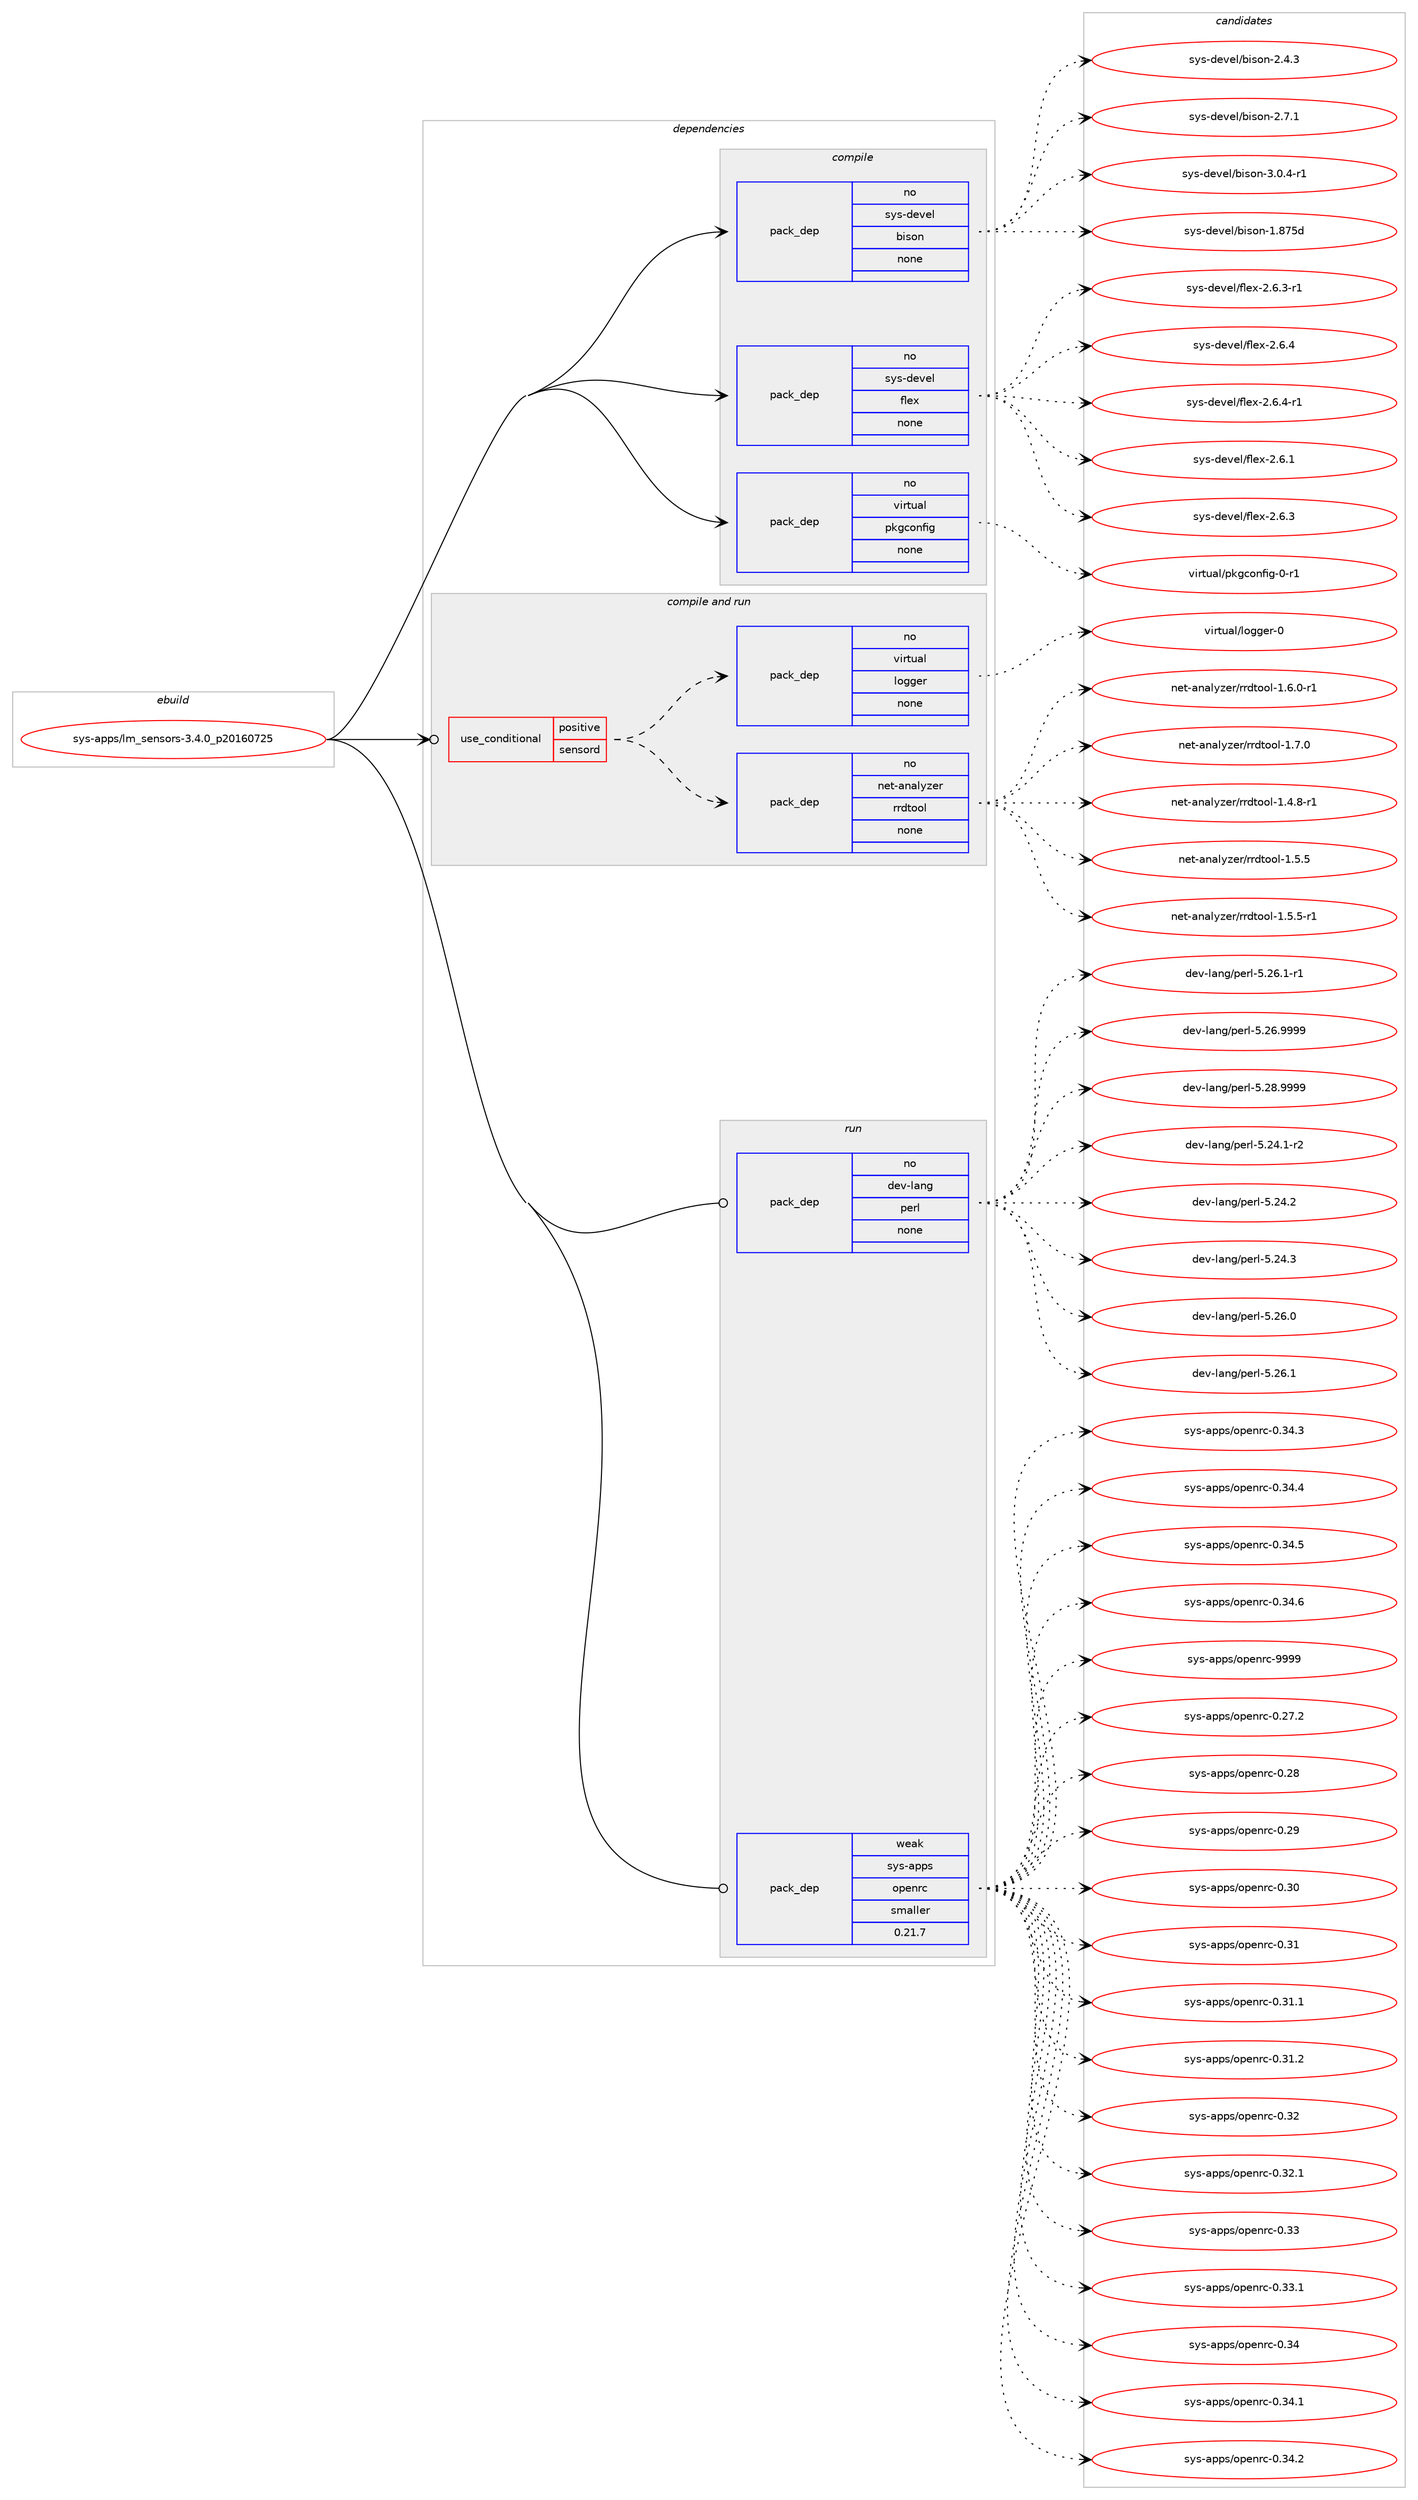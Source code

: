 digraph prolog {

# *************
# Graph options
# *************

newrank=true;
concentrate=true;
compound=true;
graph [rankdir=LR,fontname=Helvetica,fontsize=10,ranksep=1.5];#, ranksep=2.5, nodesep=0.2];
edge  [arrowhead=vee];
node  [fontname=Helvetica,fontsize=10];

# **********
# The ebuild
# **********

subgraph cluster_leftcol {
color=gray;
rank=same;
label=<<i>ebuild</i>>;
id [label="sys-apps/lm_sensors-3.4.0_p20160725", color=red, width=4, href="../sys-apps/lm_sensors-3.4.0_p20160725.svg"];
}

# ****************
# The dependencies
# ****************

subgraph cluster_midcol {
color=gray;
label=<<i>dependencies</i>>;
subgraph cluster_compile {
fillcolor="#eeeeee";
style=filled;
label=<<i>compile</i>>;
subgraph pack348948 {
dependency470309 [label=<<TABLE BORDER="0" CELLBORDER="1" CELLSPACING="0" CELLPADDING="4" WIDTH="220"><TR><TD ROWSPAN="6" CELLPADDING="30">pack_dep</TD></TR><TR><TD WIDTH="110">no</TD></TR><TR><TD>sys-devel</TD></TR><TR><TD>bison</TD></TR><TR><TD>none</TD></TR><TR><TD></TD></TR></TABLE>>, shape=none, color=blue];
}
id:e -> dependency470309:w [weight=20,style="solid",arrowhead="vee"];
subgraph pack348949 {
dependency470310 [label=<<TABLE BORDER="0" CELLBORDER="1" CELLSPACING="0" CELLPADDING="4" WIDTH="220"><TR><TD ROWSPAN="6" CELLPADDING="30">pack_dep</TD></TR><TR><TD WIDTH="110">no</TD></TR><TR><TD>sys-devel</TD></TR><TR><TD>flex</TD></TR><TR><TD>none</TD></TR><TR><TD></TD></TR></TABLE>>, shape=none, color=blue];
}
id:e -> dependency470310:w [weight=20,style="solid",arrowhead="vee"];
subgraph pack348950 {
dependency470311 [label=<<TABLE BORDER="0" CELLBORDER="1" CELLSPACING="0" CELLPADDING="4" WIDTH="220"><TR><TD ROWSPAN="6" CELLPADDING="30">pack_dep</TD></TR><TR><TD WIDTH="110">no</TD></TR><TR><TD>virtual</TD></TR><TR><TD>pkgconfig</TD></TR><TR><TD>none</TD></TR><TR><TD></TD></TR></TABLE>>, shape=none, color=blue];
}
id:e -> dependency470311:w [weight=20,style="solid",arrowhead="vee"];
}
subgraph cluster_compileandrun {
fillcolor="#eeeeee";
style=filled;
label=<<i>compile and run</i>>;
subgraph cond113249 {
dependency470312 [label=<<TABLE BORDER="0" CELLBORDER="1" CELLSPACING="0" CELLPADDING="4"><TR><TD ROWSPAN="3" CELLPADDING="10">use_conditional</TD></TR><TR><TD>positive</TD></TR><TR><TD>sensord</TD></TR></TABLE>>, shape=none, color=red];
subgraph pack348951 {
dependency470313 [label=<<TABLE BORDER="0" CELLBORDER="1" CELLSPACING="0" CELLPADDING="4" WIDTH="220"><TR><TD ROWSPAN="6" CELLPADDING="30">pack_dep</TD></TR><TR><TD WIDTH="110">no</TD></TR><TR><TD>net-analyzer</TD></TR><TR><TD>rrdtool</TD></TR><TR><TD>none</TD></TR><TR><TD></TD></TR></TABLE>>, shape=none, color=blue];
}
dependency470312:e -> dependency470313:w [weight=20,style="dashed",arrowhead="vee"];
subgraph pack348952 {
dependency470314 [label=<<TABLE BORDER="0" CELLBORDER="1" CELLSPACING="0" CELLPADDING="4" WIDTH="220"><TR><TD ROWSPAN="6" CELLPADDING="30">pack_dep</TD></TR><TR><TD WIDTH="110">no</TD></TR><TR><TD>virtual</TD></TR><TR><TD>logger</TD></TR><TR><TD>none</TD></TR><TR><TD></TD></TR></TABLE>>, shape=none, color=blue];
}
dependency470312:e -> dependency470314:w [weight=20,style="dashed",arrowhead="vee"];
}
id:e -> dependency470312:w [weight=20,style="solid",arrowhead="odotvee"];
}
subgraph cluster_run {
fillcolor="#eeeeee";
style=filled;
label=<<i>run</i>>;
subgraph pack348953 {
dependency470315 [label=<<TABLE BORDER="0" CELLBORDER="1" CELLSPACING="0" CELLPADDING="4" WIDTH="220"><TR><TD ROWSPAN="6" CELLPADDING="30">pack_dep</TD></TR><TR><TD WIDTH="110">no</TD></TR><TR><TD>dev-lang</TD></TR><TR><TD>perl</TD></TR><TR><TD>none</TD></TR><TR><TD></TD></TR></TABLE>>, shape=none, color=blue];
}
id:e -> dependency470315:w [weight=20,style="solid",arrowhead="odot"];
subgraph pack348954 {
dependency470316 [label=<<TABLE BORDER="0" CELLBORDER="1" CELLSPACING="0" CELLPADDING="4" WIDTH="220"><TR><TD ROWSPAN="6" CELLPADDING="30">pack_dep</TD></TR><TR><TD WIDTH="110">weak</TD></TR><TR><TD>sys-apps</TD></TR><TR><TD>openrc</TD></TR><TR><TD>smaller</TD></TR><TR><TD>0.21.7</TD></TR></TABLE>>, shape=none, color=blue];
}
id:e -> dependency470316:w [weight=20,style="solid",arrowhead="odot"];
}
}

# **************
# The candidates
# **************

subgraph cluster_choices {
rank=same;
color=gray;
label=<<i>candidates</i>>;

subgraph choice348948 {
color=black;
nodesep=1;
choice115121115451001011181011084798105115111110454946565553100 [label="sys-devel/bison-1.875d", color=red, width=4,href="../sys-devel/bison-1.875d.svg"];
choice115121115451001011181011084798105115111110455046524651 [label="sys-devel/bison-2.4.3", color=red, width=4,href="../sys-devel/bison-2.4.3.svg"];
choice115121115451001011181011084798105115111110455046554649 [label="sys-devel/bison-2.7.1", color=red, width=4,href="../sys-devel/bison-2.7.1.svg"];
choice1151211154510010111810110847981051151111104551464846524511449 [label="sys-devel/bison-3.0.4-r1", color=red, width=4,href="../sys-devel/bison-3.0.4-r1.svg"];
dependency470309:e -> choice115121115451001011181011084798105115111110454946565553100:w [style=dotted,weight="100"];
dependency470309:e -> choice115121115451001011181011084798105115111110455046524651:w [style=dotted,weight="100"];
dependency470309:e -> choice115121115451001011181011084798105115111110455046554649:w [style=dotted,weight="100"];
dependency470309:e -> choice1151211154510010111810110847981051151111104551464846524511449:w [style=dotted,weight="100"];
}
subgraph choice348949 {
color=black;
nodesep=1;
choice1151211154510010111810110847102108101120455046544649 [label="sys-devel/flex-2.6.1", color=red, width=4,href="../sys-devel/flex-2.6.1.svg"];
choice1151211154510010111810110847102108101120455046544651 [label="sys-devel/flex-2.6.3", color=red, width=4,href="../sys-devel/flex-2.6.3.svg"];
choice11512111545100101118101108471021081011204550465446514511449 [label="sys-devel/flex-2.6.3-r1", color=red, width=4,href="../sys-devel/flex-2.6.3-r1.svg"];
choice1151211154510010111810110847102108101120455046544652 [label="sys-devel/flex-2.6.4", color=red, width=4,href="../sys-devel/flex-2.6.4.svg"];
choice11512111545100101118101108471021081011204550465446524511449 [label="sys-devel/flex-2.6.4-r1", color=red, width=4,href="../sys-devel/flex-2.6.4-r1.svg"];
dependency470310:e -> choice1151211154510010111810110847102108101120455046544649:w [style=dotted,weight="100"];
dependency470310:e -> choice1151211154510010111810110847102108101120455046544651:w [style=dotted,weight="100"];
dependency470310:e -> choice11512111545100101118101108471021081011204550465446514511449:w [style=dotted,weight="100"];
dependency470310:e -> choice1151211154510010111810110847102108101120455046544652:w [style=dotted,weight="100"];
dependency470310:e -> choice11512111545100101118101108471021081011204550465446524511449:w [style=dotted,weight="100"];
}
subgraph choice348950 {
color=black;
nodesep=1;
choice11810511411611797108471121071039911111010210510345484511449 [label="virtual/pkgconfig-0-r1", color=red, width=4,href="../virtual/pkgconfig-0-r1.svg"];
dependency470311:e -> choice11810511411611797108471121071039911111010210510345484511449:w [style=dotted,weight="100"];
}
subgraph choice348951 {
color=black;
nodesep=1;
choice110101116459711097108121122101114471141141001161111111084549465246564511449 [label="net-analyzer/rrdtool-1.4.8-r1", color=red, width=4,href="../net-analyzer/rrdtool-1.4.8-r1.svg"];
choice11010111645971109710812112210111447114114100116111111108454946534653 [label="net-analyzer/rrdtool-1.5.5", color=red, width=4,href="../net-analyzer/rrdtool-1.5.5.svg"];
choice110101116459711097108121122101114471141141001161111111084549465346534511449 [label="net-analyzer/rrdtool-1.5.5-r1", color=red, width=4,href="../net-analyzer/rrdtool-1.5.5-r1.svg"];
choice110101116459711097108121122101114471141141001161111111084549465446484511449 [label="net-analyzer/rrdtool-1.6.0-r1", color=red, width=4,href="../net-analyzer/rrdtool-1.6.0-r1.svg"];
choice11010111645971109710812112210111447114114100116111111108454946554648 [label="net-analyzer/rrdtool-1.7.0", color=red, width=4,href="../net-analyzer/rrdtool-1.7.0.svg"];
dependency470313:e -> choice110101116459711097108121122101114471141141001161111111084549465246564511449:w [style=dotted,weight="100"];
dependency470313:e -> choice11010111645971109710812112210111447114114100116111111108454946534653:w [style=dotted,weight="100"];
dependency470313:e -> choice110101116459711097108121122101114471141141001161111111084549465346534511449:w [style=dotted,weight="100"];
dependency470313:e -> choice110101116459711097108121122101114471141141001161111111084549465446484511449:w [style=dotted,weight="100"];
dependency470313:e -> choice11010111645971109710812112210111447114114100116111111108454946554648:w [style=dotted,weight="100"];
}
subgraph choice348952 {
color=black;
nodesep=1;
choice11810511411611797108471081111031031011144548 [label="virtual/logger-0", color=red, width=4,href="../virtual/logger-0.svg"];
dependency470314:e -> choice11810511411611797108471081111031031011144548:w [style=dotted,weight="100"];
}
subgraph choice348953 {
color=black;
nodesep=1;
choice100101118451089711010347112101114108455346505246494511450 [label="dev-lang/perl-5.24.1-r2", color=red, width=4,href="../dev-lang/perl-5.24.1-r2.svg"];
choice10010111845108971101034711210111410845534650524650 [label="dev-lang/perl-5.24.2", color=red, width=4,href="../dev-lang/perl-5.24.2.svg"];
choice10010111845108971101034711210111410845534650524651 [label="dev-lang/perl-5.24.3", color=red, width=4,href="../dev-lang/perl-5.24.3.svg"];
choice10010111845108971101034711210111410845534650544648 [label="dev-lang/perl-5.26.0", color=red, width=4,href="../dev-lang/perl-5.26.0.svg"];
choice10010111845108971101034711210111410845534650544649 [label="dev-lang/perl-5.26.1", color=red, width=4,href="../dev-lang/perl-5.26.1.svg"];
choice100101118451089711010347112101114108455346505446494511449 [label="dev-lang/perl-5.26.1-r1", color=red, width=4,href="../dev-lang/perl-5.26.1-r1.svg"];
choice10010111845108971101034711210111410845534650544657575757 [label="dev-lang/perl-5.26.9999", color=red, width=4,href="../dev-lang/perl-5.26.9999.svg"];
choice10010111845108971101034711210111410845534650564657575757 [label="dev-lang/perl-5.28.9999", color=red, width=4,href="../dev-lang/perl-5.28.9999.svg"];
dependency470315:e -> choice100101118451089711010347112101114108455346505246494511450:w [style=dotted,weight="100"];
dependency470315:e -> choice10010111845108971101034711210111410845534650524650:w [style=dotted,weight="100"];
dependency470315:e -> choice10010111845108971101034711210111410845534650524651:w [style=dotted,weight="100"];
dependency470315:e -> choice10010111845108971101034711210111410845534650544648:w [style=dotted,weight="100"];
dependency470315:e -> choice10010111845108971101034711210111410845534650544649:w [style=dotted,weight="100"];
dependency470315:e -> choice100101118451089711010347112101114108455346505446494511449:w [style=dotted,weight="100"];
dependency470315:e -> choice10010111845108971101034711210111410845534650544657575757:w [style=dotted,weight="100"];
dependency470315:e -> choice10010111845108971101034711210111410845534650564657575757:w [style=dotted,weight="100"];
}
subgraph choice348954 {
color=black;
nodesep=1;
choice1151211154597112112115471111121011101149945484650554650 [label="sys-apps/openrc-0.27.2", color=red, width=4,href="../sys-apps/openrc-0.27.2.svg"];
choice115121115459711211211547111112101110114994548465056 [label="sys-apps/openrc-0.28", color=red, width=4,href="../sys-apps/openrc-0.28.svg"];
choice115121115459711211211547111112101110114994548465057 [label="sys-apps/openrc-0.29", color=red, width=4,href="../sys-apps/openrc-0.29.svg"];
choice115121115459711211211547111112101110114994548465148 [label="sys-apps/openrc-0.30", color=red, width=4,href="../sys-apps/openrc-0.30.svg"];
choice115121115459711211211547111112101110114994548465149 [label="sys-apps/openrc-0.31", color=red, width=4,href="../sys-apps/openrc-0.31.svg"];
choice1151211154597112112115471111121011101149945484651494649 [label="sys-apps/openrc-0.31.1", color=red, width=4,href="../sys-apps/openrc-0.31.1.svg"];
choice1151211154597112112115471111121011101149945484651494650 [label="sys-apps/openrc-0.31.2", color=red, width=4,href="../sys-apps/openrc-0.31.2.svg"];
choice115121115459711211211547111112101110114994548465150 [label="sys-apps/openrc-0.32", color=red, width=4,href="../sys-apps/openrc-0.32.svg"];
choice1151211154597112112115471111121011101149945484651504649 [label="sys-apps/openrc-0.32.1", color=red, width=4,href="../sys-apps/openrc-0.32.1.svg"];
choice115121115459711211211547111112101110114994548465151 [label="sys-apps/openrc-0.33", color=red, width=4,href="../sys-apps/openrc-0.33.svg"];
choice1151211154597112112115471111121011101149945484651514649 [label="sys-apps/openrc-0.33.1", color=red, width=4,href="../sys-apps/openrc-0.33.1.svg"];
choice115121115459711211211547111112101110114994548465152 [label="sys-apps/openrc-0.34", color=red, width=4,href="../sys-apps/openrc-0.34.svg"];
choice1151211154597112112115471111121011101149945484651524649 [label="sys-apps/openrc-0.34.1", color=red, width=4,href="../sys-apps/openrc-0.34.1.svg"];
choice1151211154597112112115471111121011101149945484651524650 [label="sys-apps/openrc-0.34.2", color=red, width=4,href="../sys-apps/openrc-0.34.2.svg"];
choice1151211154597112112115471111121011101149945484651524651 [label="sys-apps/openrc-0.34.3", color=red, width=4,href="../sys-apps/openrc-0.34.3.svg"];
choice1151211154597112112115471111121011101149945484651524652 [label="sys-apps/openrc-0.34.4", color=red, width=4,href="../sys-apps/openrc-0.34.4.svg"];
choice1151211154597112112115471111121011101149945484651524653 [label="sys-apps/openrc-0.34.5", color=red, width=4,href="../sys-apps/openrc-0.34.5.svg"];
choice1151211154597112112115471111121011101149945484651524654 [label="sys-apps/openrc-0.34.6", color=red, width=4,href="../sys-apps/openrc-0.34.6.svg"];
choice115121115459711211211547111112101110114994557575757 [label="sys-apps/openrc-9999", color=red, width=4,href="../sys-apps/openrc-9999.svg"];
dependency470316:e -> choice1151211154597112112115471111121011101149945484650554650:w [style=dotted,weight="100"];
dependency470316:e -> choice115121115459711211211547111112101110114994548465056:w [style=dotted,weight="100"];
dependency470316:e -> choice115121115459711211211547111112101110114994548465057:w [style=dotted,weight="100"];
dependency470316:e -> choice115121115459711211211547111112101110114994548465148:w [style=dotted,weight="100"];
dependency470316:e -> choice115121115459711211211547111112101110114994548465149:w [style=dotted,weight="100"];
dependency470316:e -> choice1151211154597112112115471111121011101149945484651494649:w [style=dotted,weight="100"];
dependency470316:e -> choice1151211154597112112115471111121011101149945484651494650:w [style=dotted,weight="100"];
dependency470316:e -> choice115121115459711211211547111112101110114994548465150:w [style=dotted,weight="100"];
dependency470316:e -> choice1151211154597112112115471111121011101149945484651504649:w [style=dotted,weight="100"];
dependency470316:e -> choice115121115459711211211547111112101110114994548465151:w [style=dotted,weight="100"];
dependency470316:e -> choice1151211154597112112115471111121011101149945484651514649:w [style=dotted,weight="100"];
dependency470316:e -> choice115121115459711211211547111112101110114994548465152:w [style=dotted,weight="100"];
dependency470316:e -> choice1151211154597112112115471111121011101149945484651524649:w [style=dotted,weight="100"];
dependency470316:e -> choice1151211154597112112115471111121011101149945484651524650:w [style=dotted,weight="100"];
dependency470316:e -> choice1151211154597112112115471111121011101149945484651524651:w [style=dotted,weight="100"];
dependency470316:e -> choice1151211154597112112115471111121011101149945484651524652:w [style=dotted,weight="100"];
dependency470316:e -> choice1151211154597112112115471111121011101149945484651524653:w [style=dotted,weight="100"];
dependency470316:e -> choice1151211154597112112115471111121011101149945484651524654:w [style=dotted,weight="100"];
dependency470316:e -> choice115121115459711211211547111112101110114994557575757:w [style=dotted,weight="100"];
}
}

}
